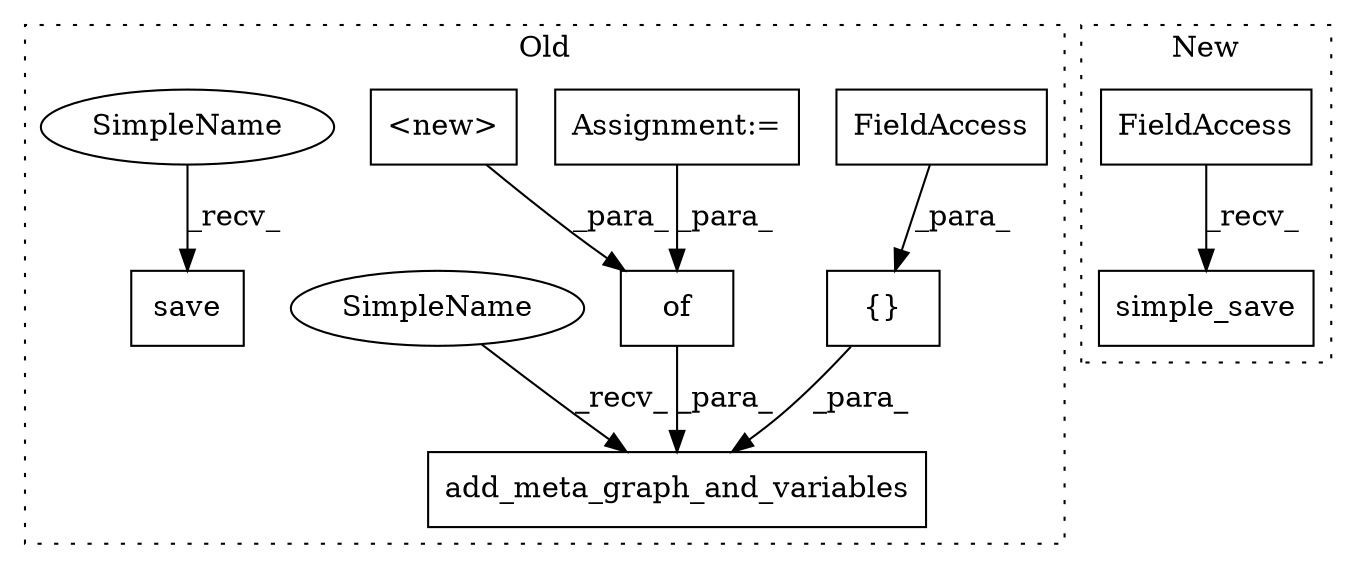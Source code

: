 digraph G {
subgraph cluster0 {
1 [label="of" a="32" s="3144,3216" l="3,1" shape="box"];
3 [label="add_meta_graph_and_variables" a="32" s="3073,3217" l="29,1" shape="box"];
5 [label="<new>" a="14" s="3147" l="59" shape="box"];
6 [label="{}" a="4" s="3116,3138" l="1,1" shape="box"];
7 [label="FieldAccess" a="22" s="3117" l="21" shape="box"];
8 [label="save" a="32" s="3234" l="6" shape="box"];
9 [label="Assignment:=" a="7" s="2907" l="1" shape="box"];
10 [label="SimpleName" a="42" s="3065" l="7" shape="ellipse"];
11 [label="SimpleName" a="42" s="3226" l="7" shape="ellipse"];
label = "Old";
style="dotted";
}
subgraph cluster1 {
2 [label="simple_save" a="32" s="2492,2586" l="12,1" shape="box"];
4 [label="FieldAccess" a="22" s="2436" l="55" shape="box"];
label = "New";
style="dotted";
}
1 -> 3 [label="_para_"];
4 -> 2 [label="_recv_"];
5 -> 1 [label="_para_"];
6 -> 3 [label="_para_"];
7 -> 6 [label="_para_"];
9 -> 1 [label="_para_"];
10 -> 3 [label="_recv_"];
11 -> 8 [label="_recv_"];
}